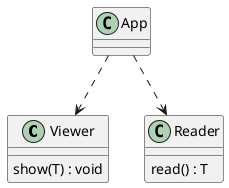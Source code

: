 @startuml app.png

"Viewer" : show(T) : void
"Reader" : read() : T

"App" ..> "Reader"
"App" ..> "Viewer"

@enduml
